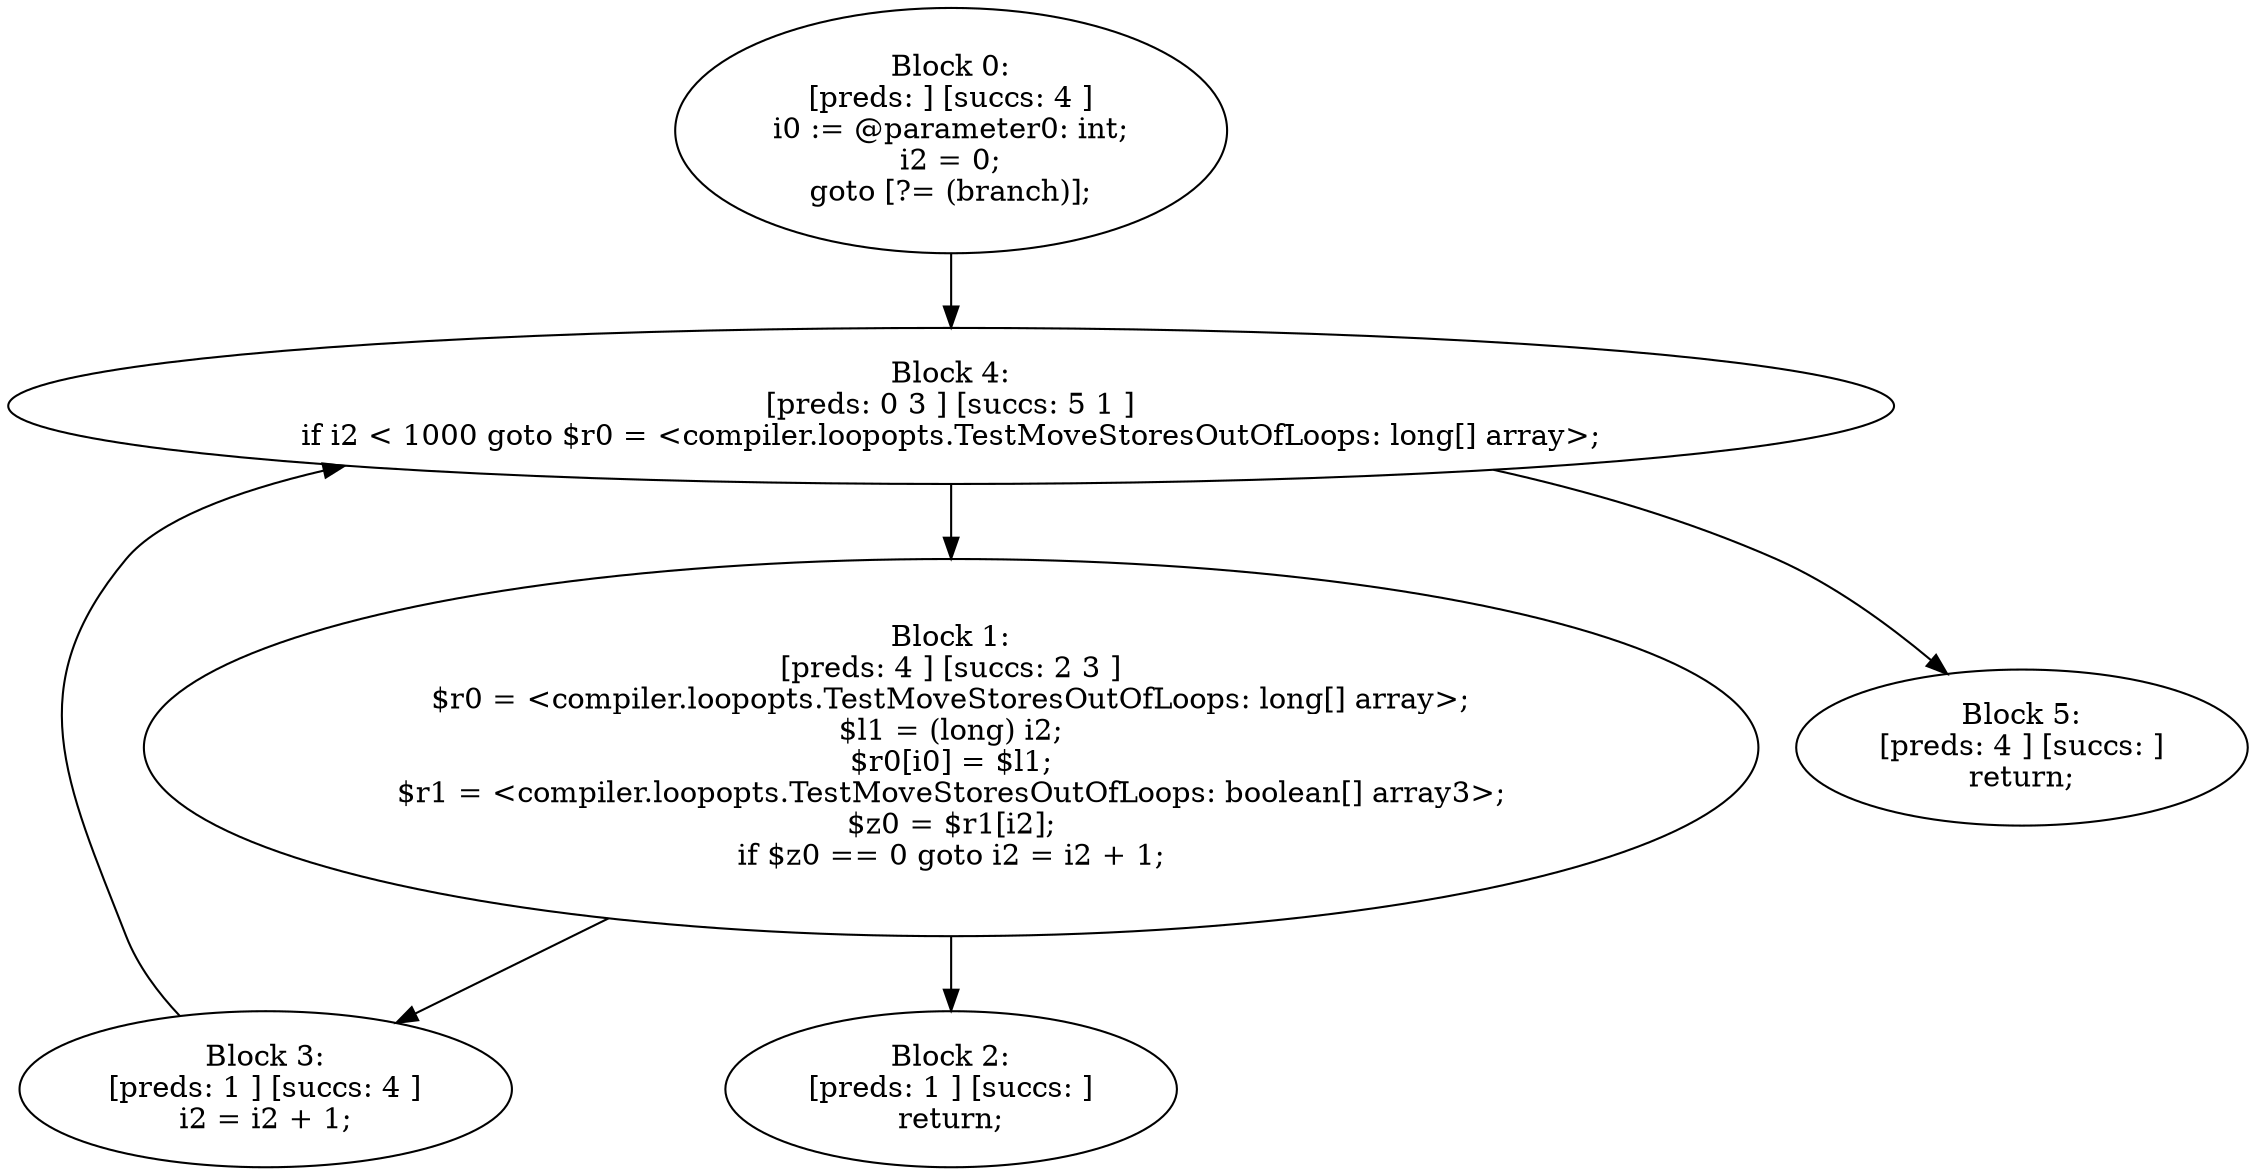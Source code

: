 digraph "unitGraph" {
    "Block 0:
[preds: ] [succs: 4 ]
i0 := @parameter0: int;
i2 = 0;
goto [?= (branch)];
"
    "Block 1:
[preds: 4 ] [succs: 2 3 ]
$r0 = <compiler.loopopts.TestMoveStoresOutOfLoops: long[] array>;
$l1 = (long) i2;
$r0[i0] = $l1;
$r1 = <compiler.loopopts.TestMoveStoresOutOfLoops: boolean[] array3>;
$z0 = $r1[i2];
if $z0 == 0 goto i2 = i2 + 1;
"
    "Block 2:
[preds: 1 ] [succs: ]
return;
"
    "Block 3:
[preds: 1 ] [succs: 4 ]
i2 = i2 + 1;
"
    "Block 4:
[preds: 0 3 ] [succs: 5 1 ]
if i2 < 1000 goto $r0 = <compiler.loopopts.TestMoveStoresOutOfLoops: long[] array>;
"
    "Block 5:
[preds: 4 ] [succs: ]
return;
"
    "Block 0:
[preds: ] [succs: 4 ]
i0 := @parameter0: int;
i2 = 0;
goto [?= (branch)];
"->"Block 4:
[preds: 0 3 ] [succs: 5 1 ]
if i2 < 1000 goto $r0 = <compiler.loopopts.TestMoveStoresOutOfLoops: long[] array>;
";
    "Block 1:
[preds: 4 ] [succs: 2 3 ]
$r0 = <compiler.loopopts.TestMoveStoresOutOfLoops: long[] array>;
$l1 = (long) i2;
$r0[i0] = $l1;
$r1 = <compiler.loopopts.TestMoveStoresOutOfLoops: boolean[] array3>;
$z0 = $r1[i2];
if $z0 == 0 goto i2 = i2 + 1;
"->"Block 2:
[preds: 1 ] [succs: ]
return;
";
    "Block 1:
[preds: 4 ] [succs: 2 3 ]
$r0 = <compiler.loopopts.TestMoveStoresOutOfLoops: long[] array>;
$l1 = (long) i2;
$r0[i0] = $l1;
$r1 = <compiler.loopopts.TestMoveStoresOutOfLoops: boolean[] array3>;
$z0 = $r1[i2];
if $z0 == 0 goto i2 = i2 + 1;
"->"Block 3:
[preds: 1 ] [succs: 4 ]
i2 = i2 + 1;
";
    "Block 3:
[preds: 1 ] [succs: 4 ]
i2 = i2 + 1;
"->"Block 4:
[preds: 0 3 ] [succs: 5 1 ]
if i2 < 1000 goto $r0 = <compiler.loopopts.TestMoveStoresOutOfLoops: long[] array>;
";
    "Block 4:
[preds: 0 3 ] [succs: 5 1 ]
if i2 < 1000 goto $r0 = <compiler.loopopts.TestMoveStoresOutOfLoops: long[] array>;
"->"Block 5:
[preds: 4 ] [succs: ]
return;
";
    "Block 4:
[preds: 0 3 ] [succs: 5 1 ]
if i2 < 1000 goto $r0 = <compiler.loopopts.TestMoveStoresOutOfLoops: long[] array>;
"->"Block 1:
[preds: 4 ] [succs: 2 3 ]
$r0 = <compiler.loopopts.TestMoveStoresOutOfLoops: long[] array>;
$l1 = (long) i2;
$r0[i0] = $l1;
$r1 = <compiler.loopopts.TestMoveStoresOutOfLoops: boolean[] array3>;
$z0 = $r1[i2];
if $z0 == 0 goto i2 = i2 + 1;
";
}
